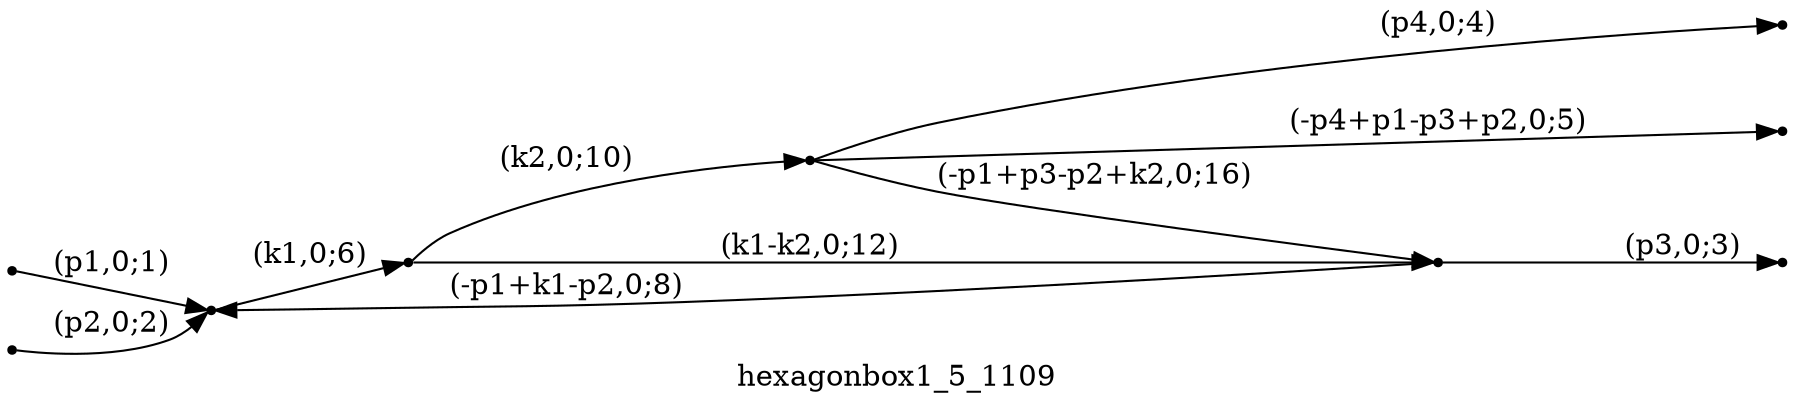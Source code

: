 digraph hexagonbox1_5_1109 {
  label="hexagonbox1_5_1109";
  rankdir="LR";
  subgraph edges {
    -1 -> 2 [label="(p1,0;1)"];
    -2 -> 2 [label="(p2,0;2)"];
    4 -> -3 [label="(p3,0;3)"];
    3 -> -4 [label="(p4,0;4)"];
    3 -> -5 [label="(-p4+p1-p3+p2,0;5)"];
    2 -> 1 [label="(k1,0;6)"];
    4 -> 2 [label="(-p1+k1-p2,0;8)"];
    1 -> 3 [label="(k2,0;10)"];
    1 -> 4 [label="(k1-k2,0;12)"];
    3 -> 4 [label="(-p1+p3-p2+k2,0;16)"];
  }
  subgraph incoming { rank="source"; -1; -2; }
  subgraph outgoing { rank="sink"; -3; -4; -5; }
-5 [shape=point];
-4 [shape=point];
-3 [shape=point];
-2 [shape=point];
-1 [shape=point];
1 [shape=point];
2 [shape=point];
3 [shape=point];
4 [shape=point];
}

